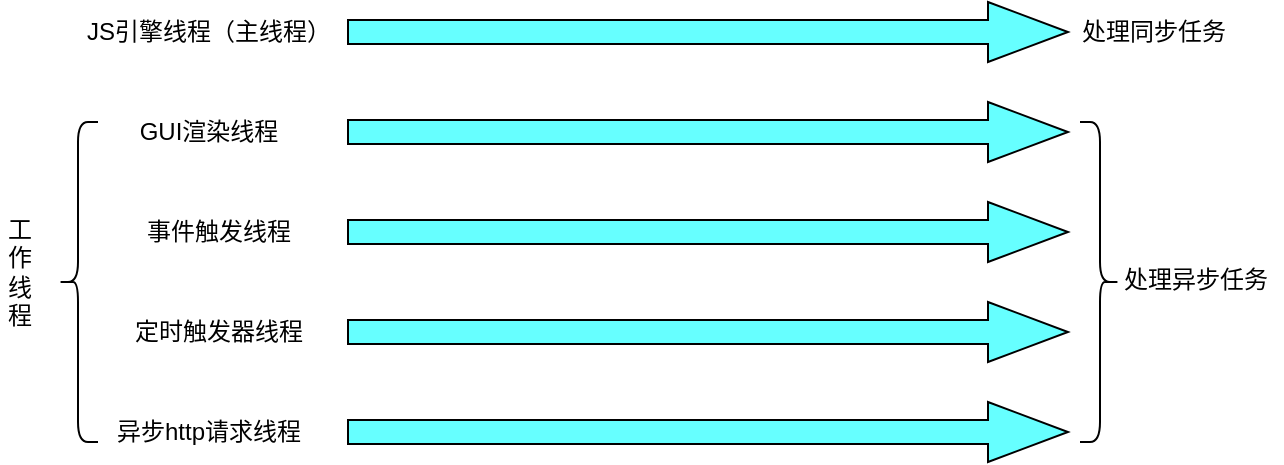 <mxfile version="14.6.13" type="device"><diagram id="fJ7FNsLy5z7m080Jl8nv" name="第 1 页"><mxGraphModel dx="710" dy="418" grid="1" gridSize="10" guides="1" tooltips="1" connect="1" arrows="1" fold="1" page="1" pageScale="1" pageWidth="827" pageHeight="1169" math="0" shadow="0"><root><mxCell id="0"/><mxCell id="1" parent="0"/><mxCell id="fb_zN2Dk1a83JKaKA4MF-1" value="" style="html=1;shadow=0;dashed=0;align=center;verticalAlign=middle;shape=mxgraph.arrows2.arrow;dy=0.6;dx=40;notch=0;fillColor=#66FFFF;" vertex="1" parent="1"><mxGeometry x="234" y="100" width="360" height="30" as="geometry"/></mxCell><mxCell id="fb_zN2Dk1a83JKaKA4MF-2" value="" style="html=1;shadow=0;dashed=0;align=center;verticalAlign=middle;shape=mxgraph.arrows2.arrow;dy=0.6;dx=40;notch=0;fillColor=#66FFFF;" vertex="1" parent="1"><mxGeometry x="234" y="150" width="360" height="30" as="geometry"/></mxCell><mxCell id="fb_zN2Dk1a83JKaKA4MF-3" value="" style="html=1;shadow=0;dashed=0;align=center;verticalAlign=middle;shape=mxgraph.arrows2.arrow;dy=0.6;dx=40;notch=0;fillColor=#66FFFF;" vertex="1" parent="1"><mxGeometry x="234" y="200" width="360" height="30" as="geometry"/></mxCell><mxCell id="fb_zN2Dk1a83JKaKA4MF-4" value="" style="html=1;shadow=0;dashed=0;align=center;verticalAlign=middle;shape=mxgraph.arrows2.arrow;dy=0.6;dx=40;notch=0;fillColor=#66FFFF;" vertex="1" parent="1"><mxGeometry x="234" y="250" width="360" height="30" as="geometry"/></mxCell><mxCell id="fb_zN2Dk1a83JKaKA4MF-5" value="" style="html=1;shadow=0;dashed=0;align=center;verticalAlign=middle;shape=mxgraph.arrows2.arrow;dy=0.6;dx=40;notch=0;fillColor=#66FFFF;" vertex="1" parent="1"><mxGeometry x="234" y="300" width="360" height="30" as="geometry"/></mxCell><mxCell id="fb_zN2Dk1a83JKaKA4MF-7" value="JS引擎线程（主线程）" style="text;html=1;resizable=0;autosize=1;align=center;verticalAlign=middle;points=[];fillColor=none;strokeColor=none;rounded=0;" vertex="1" parent="1"><mxGeometry x="94" y="105" width="140" height="20" as="geometry"/></mxCell><mxCell id="fb_zN2Dk1a83JKaKA4MF-9" value="GUI渲染线程" style="text;html=1;resizable=0;autosize=1;align=center;verticalAlign=middle;points=[];fillColor=none;strokeColor=none;rounded=0;" vertex="1" parent="1"><mxGeometry x="124" y="155" width="80" height="20" as="geometry"/></mxCell><mxCell id="fb_zN2Dk1a83JKaKA4MF-11" value="事件触发线程" style="text;html=1;resizable=0;autosize=1;align=center;verticalAlign=middle;points=[];fillColor=none;strokeColor=none;rounded=0;" vertex="1" parent="1"><mxGeometry x="124" y="205" width="90" height="20" as="geometry"/></mxCell><mxCell id="fb_zN2Dk1a83JKaKA4MF-12" value="定时触发器线程" style="text;html=1;resizable=0;autosize=1;align=center;verticalAlign=middle;points=[];fillColor=none;strokeColor=none;rounded=0;" vertex="1" parent="1"><mxGeometry x="119" y="255" width="100" height="20" as="geometry"/></mxCell><mxCell id="fb_zN2Dk1a83JKaKA4MF-13" value="异步http请求线程" style="text;html=1;resizable=0;autosize=1;align=center;verticalAlign=middle;points=[];fillColor=none;strokeColor=none;rounded=0;" vertex="1" parent="1"><mxGeometry x="109" y="305" width="110" height="20" as="geometry"/></mxCell><mxCell id="fb_zN2Dk1a83JKaKA4MF-16" value="" style="shape=curlyBracket;whiteSpace=wrap;html=1;rounded=1;fillColor=#66FFFF;" vertex="1" parent="1"><mxGeometry x="89" y="160" width="20" height="160" as="geometry"/></mxCell><mxCell id="fb_zN2Dk1a83JKaKA4MF-17" value="工作线程" style="text;html=1;strokeColor=none;fillColor=none;align=center;verticalAlign=middle;whiteSpace=wrap;rounded=0;" vertex="1" parent="1"><mxGeometry x="60" y="205" width="20" height="60" as="geometry"/></mxCell><mxCell id="fb_zN2Dk1a83JKaKA4MF-19" value="处理同步任务" style="text;html=1;strokeColor=none;fillColor=none;align=center;verticalAlign=middle;whiteSpace=wrap;rounded=0;" vertex="1" parent="1"><mxGeometry x="594" y="105" width="86" height="20" as="geometry"/></mxCell><mxCell id="fb_zN2Dk1a83JKaKA4MF-20" value="处理异步任务" style="text;html=1;strokeColor=none;fillColor=none;align=center;verticalAlign=middle;whiteSpace=wrap;rounded=0;" vertex="1" parent="1"><mxGeometry x="615" y="229" width="86" height="20" as="geometry"/></mxCell><mxCell id="fb_zN2Dk1a83JKaKA4MF-21" value="" style="shape=curlyBracket;whiteSpace=wrap;html=1;rounded=1;flipH=1;fillColor=#66FFFF;" vertex="1" parent="1"><mxGeometry x="600" y="160" width="20" height="160" as="geometry"/></mxCell></root></mxGraphModel></diagram></mxfile>